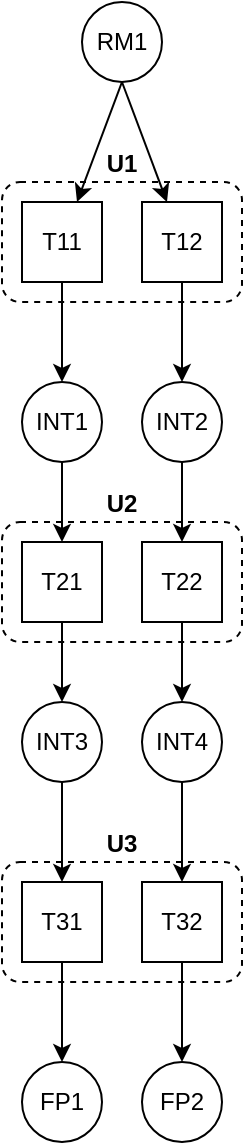 <mxfile version="22.1.17" type="github">
  <diagram name="Page-1" id="bEKFcqkKPlI28_oEo1ij">
    <mxGraphModel dx="1050" dy="522" grid="1" gridSize="10" guides="1" tooltips="1" connect="1" arrows="1" fold="1" page="1" pageScale="1" pageWidth="850" pageHeight="1100" math="0" shadow="0">
      <root>
        <mxCell id="0" />
        <mxCell id="1" parent="0" />
        <mxCell id="Uo5vZV_pHqbTNuDGpEo_-9" style="rounded=0;orthogonalLoop=1;jettySize=auto;html=1;exitX=0.5;exitY=1;exitDx=0;exitDy=0;" edge="1" parent="1" source="Uo5vZV_pHqbTNuDGpEo_-1" target="Uo5vZV_pHqbTNuDGpEo_-2">
          <mxGeometry relative="1" as="geometry" />
        </mxCell>
        <mxCell id="Uo5vZV_pHqbTNuDGpEo_-10" style="rounded=0;orthogonalLoop=1;jettySize=auto;html=1;exitX=0.5;exitY=1;exitDx=0;exitDy=0;" edge="1" parent="1" source="Uo5vZV_pHqbTNuDGpEo_-1" target="Uo5vZV_pHqbTNuDGpEo_-3">
          <mxGeometry relative="1" as="geometry" />
        </mxCell>
        <mxCell id="Uo5vZV_pHqbTNuDGpEo_-1" value="RM1" style="ellipse;whiteSpace=wrap;html=1;aspect=fixed;" vertex="1" parent="1">
          <mxGeometry x="370" y="70" width="40" height="40" as="geometry" />
        </mxCell>
        <mxCell id="Uo5vZV_pHqbTNuDGpEo_-16" style="edgeStyle=orthogonalEdgeStyle;rounded=0;orthogonalLoop=1;jettySize=auto;html=1;exitX=0.5;exitY=1;exitDx=0;exitDy=0;" edge="1" parent="1" source="Uo5vZV_pHqbTNuDGpEo_-2" target="Uo5vZV_pHqbTNuDGpEo_-15">
          <mxGeometry relative="1" as="geometry" />
        </mxCell>
        <mxCell id="Uo5vZV_pHqbTNuDGpEo_-2" value="T11" style="rounded=0;whiteSpace=wrap;html=1;" vertex="1" parent="1">
          <mxGeometry x="340" y="170" width="40" height="40" as="geometry" />
        </mxCell>
        <mxCell id="Uo5vZV_pHqbTNuDGpEo_-17" style="edgeStyle=orthogonalEdgeStyle;rounded=0;orthogonalLoop=1;jettySize=auto;html=1;exitX=0.5;exitY=1;exitDx=0;exitDy=0;" edge="1" parent="1" source="Uo5vZV_pHqbTNuDGpEo_-3" target="Uo5vZV_pHqbTNuDGpEo_-14">
          <mxGeometry relative="1" as="geometry" />
        </mxCell>
        <mxCell id="Uo5vZV_pHqbTNuDGpEo_-3" value="T12" style="rounded=0;whiteSpace=wrap;html=1;" vertex="1" parent="1">
          <mxGeometry x="400" y="170" width="40" height="40" as="geometry" />
        </mxCell>
        <mxCell id="Uo5vZV_pHqbTNuDGpEo_-4" value="&lt;b&gt;U1&lt;/b&gt;" style="rounded=1;whiteSpace=wrap;html=1;fillColor=none;dashed=1;spacingTop=0;verticalAlign=bottom;labelPosition=center;verticalLabelPosition=top;align=center;" vertex="1" parent="1">
          <mxGeometry x="330" y="160" width="120" height="60" as="geometry" />
        </mxCell>
        <mxCell id="Uo5vZV_pHqbTNuDGpEo_-24" style="edgeStyle=orthogonalEdgeStyle;rounded=0;orthogonalLoop=1;jettySize=auto;html=1;exitX=0.5;exitY=1;exitDx=0;exitDy=0;" edge="1" parent="1" source="Uo5vZV_pHqbTNuDGpEo_-11" target="Uo5vZV_pHqbTNuDGpEo_-23">
          <mxGeometry relative="1" as="geometry" />
        </mxCell>
        <mxCell id="Uo5vZV_pHqbTNuDGpEo_-11" value="T21" style="rounded=0;whiteSpace=wrap;html=1;" vertex="1" parent="1">
          <mxGeometry x="340" y="340" width="40" height="40" as="geometry" />
        </mxCell>
        <mxCell id="Uo5vZV_pHqbTNuDGpEo_-25" style="edgeStyle=orthogonalEdgeStyle;rounded=0;orthogonalLoop=1;jettySize=auto;html=1;exitX=0.5;exitY=1;exitDx=0;exitDy=0;" edge="1" parent="1" source="Uo5vZV_pHqbTNuDGpEo_-12" target="Uo5vZV_pHqbTNuDGpEo_-22">
          <mxGeometry relative="1" as="geometry" />
        </mxCell>
        <mxCell id="Uo5vZV_pHqbTNuDGpEo_-12" value="T22" style="rounded=0;whiteSpace=wrap;html=1;" vertex="1" parent="1">
          <mxGeometry x="400" y="340" width="40" height="40" as="geometry" />
        </mxCell>
        <mxCell id="Uo5vZV_pHqbTNuDGpEo_-13" value="&lt;b&gt;U2&lt;/b&gt;" style="rounded=1;whiteSpace=wrap;html=1;fillColor=none;dashed=1;spacingTop=0;verticalAlign=bottom;labelPosition=center;verticalLabelPosition=top;align=center;" vertex="1" parent="1">
          <mxGeometry x="330" y="330" width="120" height="60" as="geometry" />
        </mxCell>
        <mxCell id="Uo5vZV_pHqbTNuDGpEo_-20" style="edgeStyle=orthogonalEdgeStyle;rounded=0;orthogonalLoop=1;jettySize=auto;html=1;exitX=0.5;exitY=1;exitDx=0;exitDy=0;entryX=0.5;entryY=0;entryDx=0;entryDy=0;" edge="1" parent="1" source="Uo5vZV_pHqbTNuDGpEo_-14" target="Uo5vZV_pHqbTNuDGpEo_-12">
          <mxGeometry relative="1" as="geometry" />
        </mxCell>
        <mxCell id="Uo5vZV_pHqbTNuDGpEo_-14" value="INT2" style="ellipse;whiteSpace=wrap;html=1;aspect=fixed;" vertex="1" parent="1">
          <mxGeometry x="400" y="260" width="40" height="40" as="geometry" />
        </mxCell>
        <mxCell id="Uo5vZV_pHqbTNuDGpEo_-21" style="edgeStyle=orthogonalEdgeStyle;rounded=0;orthogonalLoop=1;jettySize=auto;html=1;exitX=0.5;exitY=1;exitDx=0;exitDy=0;entryX=0.5;entryY=0;entryDx=0;entryDy=0;" edge="1" parent="1" source="Uo5vZV_pHqbTNuDGpEo_-15" target="Uo5vZV_pHqbTNuDGpEo_-11">
          <mxGeometry relative="1" as="geometry" />
        </mxCell>
        <mxCell id="Uo5vZV_pHqbTNuDGpEo_-15" value="INT1" style="ellipse;whiteSpace=wrap;html=1;aspect=fixed;" vertex="1" parent="1">
          <mxGeometry x="340" y="260" width="40" height="40" as="geometry" />
        </mxCell>
        <mxCell id="Uo5vZV_pHqbTNuDGpEo_-29" style="edgeStyle=orthogonalEdgeStyle;rounded=0;orthogonalLoop=1;jettySize=auto;html=1;exitX=0.5;exitY=1;exitDx=0;exitDy=0;" edge="1" parent="1" source="Uo5vZV_pHqbTNuDGpEo_-22" target="Uo5vZV_pHqbTNuDGpEo_-27">
          <mxGeometry relative="1" as="geometry" />
        </mxCell>
        <mxCell id="Uo5vZV_pHqbTNuDGpEo_-22" value="INT4" style="ellipse;whiteSpace=wrap;html=1;aspect=fixed;" vertex="1" parent="1">
          <mxGeometry x="400" y="420" width="40" height="40" as="geometry" />
        </mxCell>
        <mxCell id="Uo5vZV_pHqbTNuDGpEo_-28" style="edgeStyle=orthogonalEdgeStyle;rounded=0;orthogonalLoop=1;jettySize=auto;html=1;exitX=0.5;exitY=1;exitDx=0;exitDy=0;entryX=0.5;entryY=0;entryDx=0;entryDy=0;" edge="1" parent="1" source="Uo5vZV_pHqbTNuDGpEo_-23" target="Uo5vZV_pHqbTNuDGpEo_-26">
          <mxGeometry relative="1" as="geometry" />
        </mxCell>
        <mxCell id="Uo5vZV_pHqbTNuDGpEo_-23" value="INT3" style="ellipse;whiteSpace=wrap;html=1;aspect=fixed;" vertex="1" parent="1">
          <mxGeometry x="340" y="420" width="40" height="40" as="geometry" />
        </mxCell>
        <mxCell id="Uo5vZV_pHqbTNuDGpEo_-31" style="edgeStyle=orthogonalEdgeStyle;rounded=0;orthogonalLoop=1;jettySize=auto;html=1;exitX=0.5;exitY=1;exitDx=0;exitDy=0;entryX=0.5;entryY=0;entryDx=0;entryDy=0;" edge="1" parent="1" source="Uo5vZV_pHqbTNuDGpEo_-26" target="Uo5vZV_pHqbTNuDGpEo_-34">
          <mxGeometry relative="1" as="geometry">
            <mxPoint x="360" y="600" as="targetPoint" />
          </mxGeometry>
        </mxCell>
        <mxCell id="Uo5vZV_pHqbTNuDGpEo_-26" value="T31" style="rounded=0;whiteSpace=wrap;html=1;" vertex="1" parent="1">
          <mxGeometry x="340" y="510" width="40" height="40" as="geometry" />
        </mxCell>
        <mxCell id="Uo5vZV_pHqbTNuDGpEo_-33" style="edgeStyle=orthogonalEdgeStyle;rounded=0;orthogonalLoop=1;jettySize=auto;html=1;exitX=0.5;exitY=1;exitDx=0;exitDy=0;entryX=0.5;entryY=0;entryDx=0;entryDy=0;" edge="1" parent="1" source="Uo5vZV_pHqbTNuDGpEo_-27" target="Uo5vZV_pHqbTNuDGpEo_-35">
          <mxGeometry relative="1" as="geometry">
            <mxPoint x="470" y="620" as="targetPoint" />
          </mxGeometry>
        </mxCell>
        <mxCell id="Uo5vZV_pHqbTNuDGpEo_-27" value="T32" style="rounded=0;whiteSpace=wrap;html=1;" vertex="1" parent="1">
          <mxGeometry x="400" y="510" width="40" height="40" as="geometry" />
        </mxCell>
        <mxCell id="Uo5vZV_pHqbTNuDGpEo_-34" value="FP1" style="ellipse;whiteSpace=wrap;html=1;aspect=fixed;" vertex="1" parent="1">
          <mxGeometry x="340" y="600" width="40" height="40" as="geometry" />
        </mxCell>
        <mxCell id="Uo5vZV_pHqbTNuDGpEo_-35" value="FP2" style="ellipse;whiteSpace=wrap;html=1;aspect=fixed;" vertex="1" parent="1">
          <mxGeometry x="400" y="600" width="40" height="40" as="geometry" />
        </mxCell>
        <mxCell id="Uo5vZV_pHqbTNuDGpEo_-36" value="&lt;b&gt;U3&lt;/b&gt;" style="rounded=1;whiteSpace=wrap;html=1;fillColor=none;dashed=1;spacingTop=0;verticalAlign=bottom;labelPosition=center;verticalLabelPosition=top;align=center;" vertex="1" parent="1">
          <mxGeometry x="330" y="500" width="120" height="60" as="geometry" />
        </mxCell>
      </root>
    </mxGraphModel>
  </diagram>
</mxfile>
